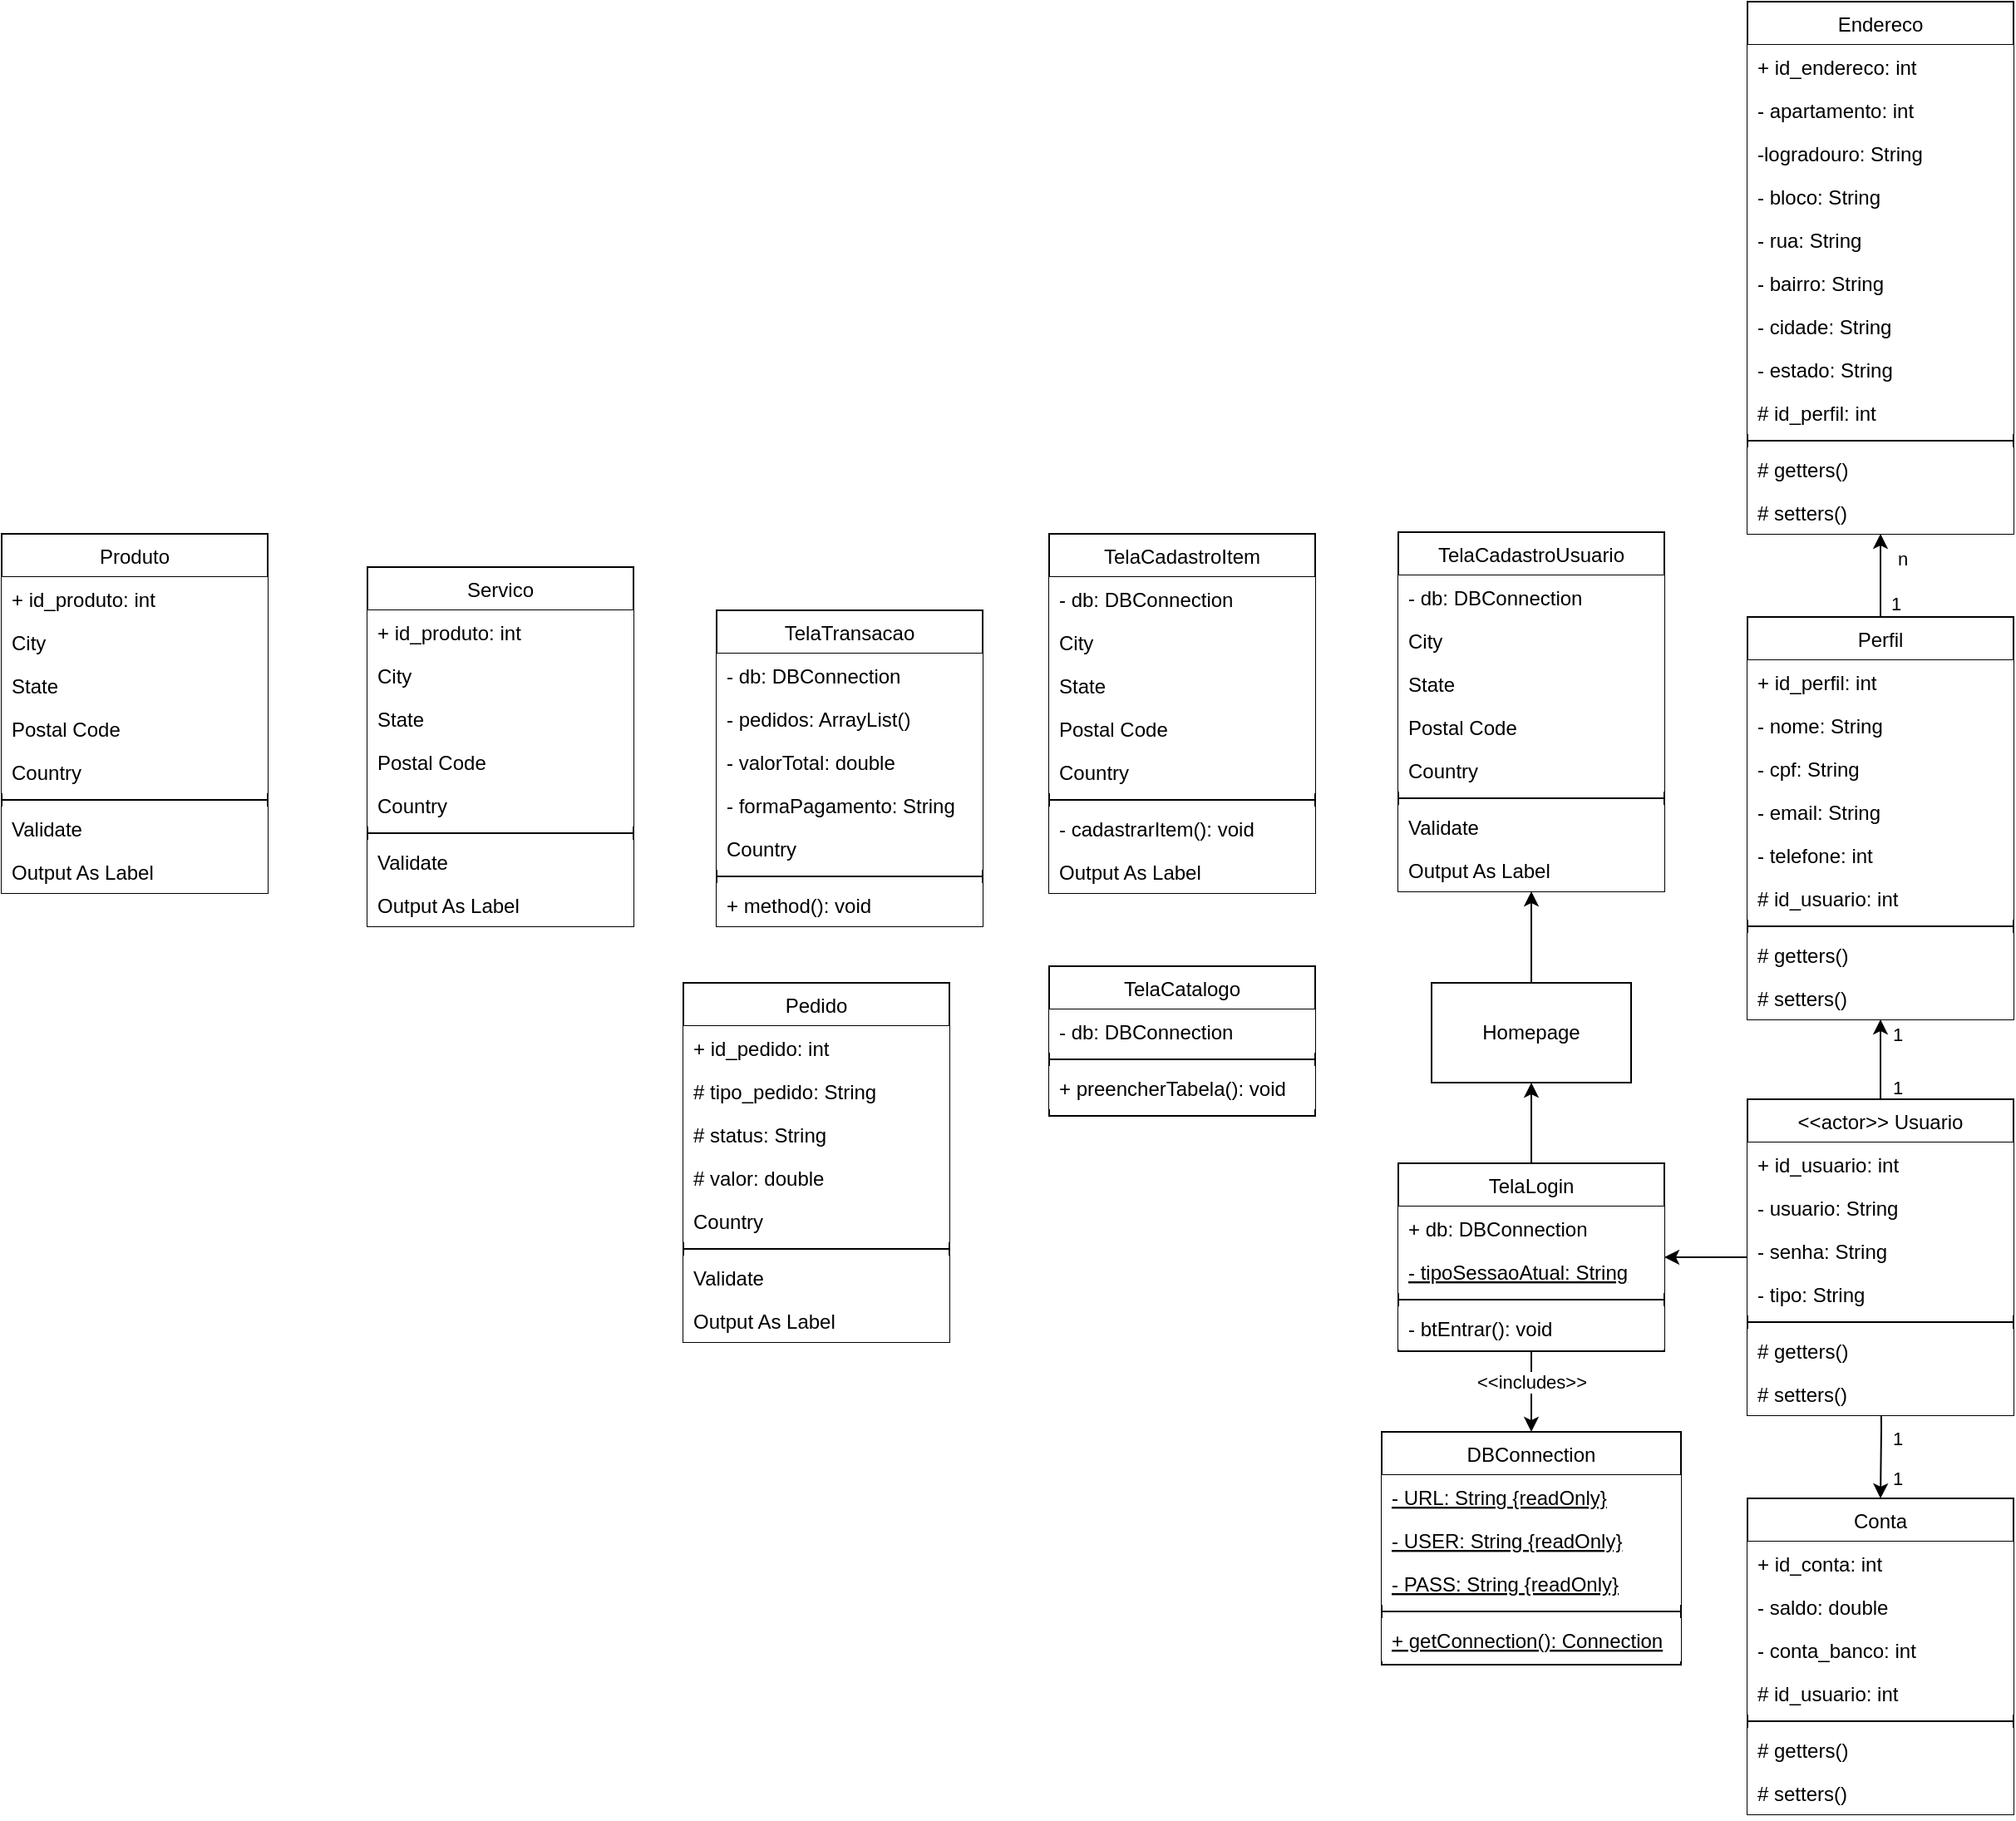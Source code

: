 <mxfile version="23.1.2" type="github">
  <diagram id="C5RBs43oDa-KdzZeNtuy" name="Page-1">
    <mxGraphModel dx="2261" dy="790" grid="1" gridSize="10" guides="1" tooltips="1" connect="1" arrows="1" fold="1" page="1" pageScale="1" pageWidth="827" pageHeight="1169" math="0" shadow="0">
      <root>
        <mxCell id="WIyWlLk6GJQsqaUBKTNV-0" />
        <mxCell id="WIyWlLk6GJQsqaUBKTNV-1" parent="WIyWlLk6GJQsqaUBKTNV-0" />
        <mxCell id="yMXAsZ4megCx-_pCpy9P-123" style="edgeStyle=orthogonalEdgeStyle;rounded=0;orthogonalLoop=1;jettySize=auto;html=1;entryX=0.5;entryY=1;entryDx=0;entryDy=0;" edge="1" parent="WIyWlLk6GJQsqaUBKTNV-1" source="zkfFHV4jXpPFQw0GAbJ--17" target="yMXAsZ4megCx-_pCpy9P-109">
          <mxGeometry relative="1" as="geometry" />
        </mxCell>
        <mxCell id="yMXAsZ4megCx-_pCpy9P-124" style="edgeStyle=orthogonalEdgeStyle;rounded=0;orthogonalLoop=1;jettySize=auto;html=1;" edge="1" parent="WIyWlLk6GJQsqaUBKTNV-1" source="zkfFHV4jXpPFQw0GAbJ--17" target="yMXAsZ4megCx-_pCpy9P-27">
          <mxGeometry relative="1" as="geometry" />
        </mxCell>
        <mxCell id="yMXAsZ4megCx-_pCpy9P-125" value="&amp;lt;&amp;lt;includes&amp;gt;&amp;gt;" style="edgeLabel;html=1;align=center;verticalAlign=middle;resizable=0;points=[];" vertex="1" connectable="0" parent="yMXAsZ4megCx-_pCpy9P-124">
          <mxGeometry x="-0.246" y="-2" relative="1" as="geometry">
            <mxPoint x="2" as="offset" />
          </mxGeometry>
        </mxCell>
        <mxCell id="zkfFHV4jXpPFQw0GAbJ--17" value="TelaLogin" style="swimlane;fontStyle=0;align=center;verticalAlign=top;childLayout=stackLayout;horizontal=1;startSize=26;horizontalStack=0;resizeParent=1;resizeLast=0;collapsible=1;marginBottom=0;rounded=0;shadow=0;strokeWidth=1;fillColor=default;gradientColor=none;" parent="WIyWlLk6GJQsqaUBKTNV-1" vertex="1">
          <mxGeometry x="190" y="748.5" width="160" height="113" as="geometry">
            <mxRectangle x="550" y="140" width="160" height="26" as="alternateBounds" />
          </mxGeometry>
        </mxCell>
        <mxCell id="zkfFHV4jXpPFQw0GAbJ--18" value="+ db: DBConnection" style="text;align=left;verticalAlign=top;spacingLeft=4;spacingRight=4;overflow=hidden;rotatable=0;points=[[0,0.5],[1,0.5]];portConstraint=eastwest;fillColor=default;" parent="zkfFHV4jXpPFQw0GAbJ--17" vertex="1">
          <mxGeometry y="26" width="160" height="26" as="geometry" />
        </mxCell>
        <mxCell id="zkfFHV4jXpPFQw0GAbJ--19" value="- tipoSessaoAtual: String" style="text;align=left;verticalAlign=top;spacingLeft=4;spacingRight=4;overflow=hidden;rotatable=0;points=[[0,0.5],[1,0.5]];portConstraint=eastwest;rounded=0;shadow=0;html=0;fillColor=default;fontStyle=4" parent="zkfFHV4jXpPFQw0GAbJ--17" vertex="1">
          <mxGeometry y="52" width="160" height="26" as="geometry" />
        </mxCell>
        <mxCell id="zkfFHV4jXpPFQw0GAbJ--23" value="" style="line;html=1;strokeWidth=1;align=left;verticalAlign=middle;spacingTop=-1;spacingLeft=3;spacingRight=3;rotatable=0;labelPosition=right;points=[];portConstraint=eastwest;" parent="zkfFHV4jXpPFQw0GAbJ--17" vertex="1">
          <mxGeometry y="78" width="160" height="8" as="geometry" />
        </mxCell>
        <mxCell id="zkfFHV4jXpPFQw0GAbJ--24" value="- btEntrar(): void" style="text;align=left;verticalAlign=top;spacingLeft=4;spacingRight=4;overflow=hidden;rotatable=0;points=[[0,0.5],[1,0.5]];portConstraint=eastwest;fillColor=default;" parent="zkfFHV4jXpPFQw0GAbJ--17" vertex="1">
          <mxGeometry y="86" width="160" height="26" as="geometry" />
        </mxCell>
        <mxCell id="yMXAsZ4megCx-_pCpy9P-65" style="edgeStyle=orthogonalEdgeStyle;rounded=0;orthogonalLoop=1;jettySize=auto;html=1;entryX=0.5;entryY=0;entryDx=0;entryDy=0;" edge="1" parent="WIyWlLk6GJQsqaUBKTNV-1" target="yMXAsZ4megCx-_pCpy9P-57">
          <mxGeometry relative="1" as="geometry">
            <mxPoint x="480" y="863" as="sourcePoint" />
          </mxGeometry>
        </mxCell>
        <mxCell id="yMXAsZ4megCx-_pCpy9P-80" value="1" style="edgeLabel;html=1;align=center;verticalAlign=middle;resizable=0;points=[];" vertex="1" connectable="0" parent="yMXAsZ4megCx-_pCpy9P-65">
          <mxGeometry x="-0.71" relative="1" as="geometry">
            <mxPoint x="10" as="offset" />
          </mxGeometry>
        </mxCell>
        <mxCell id="yMXAsZ4megCx-_pCpy9P-81" value="1" style="edgeLabel;html=1;align=center;verticalAlign=middle;resizable=0;points=[];" vertex="1" connectable="0" parent="yMXAsZ4megCx-_pCpy9P-65">
          <mxGeometry x="0.412" y="-1" relative="1" as="geometry">
            <mxPoint x="11" y="-11" as="offset" />
          </mxGeometry>
        </mxCell>
        <mxCell id="yMXAsZ4megCx-_pCpy9P-106" value="1" style="edgeLabel;html=1;align=center;verticalAlign=middle;resizable=0;points=[];" vertex="1" connectable="0" parent="yMXAsZ4megCx-_pCpy9P-65">
          <mxGeometry x="0.72" y="1" relative="1" as="geometry">
            <mxPoint x="9" as="offset" />
          </mxGeometry>
        </mxCell>
        <mxCell id="yMXAsZ4megCx-_pCpy9P-74" style="edgeStyle=orthogonalEdgeStyle;rounded=0;orthogonalLoop=1;jettySize=auto;html=1;entryX=0.5;entryY=1;entryDx=0;entryDy=0;" edge="1" parent="WIyWlLk6GJQsqaUBKTNV-1" source="yMXAsZ4megCx-_pCpy9P-18" target="yMXAsZ4megCx-_pCpy9P-66">
          <mxGeometry relative="1" as="geometry" />
        </mxCell>
        <mxCell id="yMXAsZ4megCx-_pCpy9P-82" value="1" style="edgeLabel;html=1;align=center;verticalAlign=middle;resizable=0;points=[];" vertex="1" connectable="0" parent="yMXAsZ4megCx-_pCpy9P-74">
          <mxGeometry x="0.477" y="1" relative="1" as="geometry">
            <mxPoint x="11" y="-4" as="offset" />
          </mxGeometry>
        </mxCell>
        <mxCell id="yMXAsZ4megCx-_pCpy9P-83" value="1" style="edgeLabel;html=1;align=center;verticalAlign=middle;resizable=0;points=[];" vertex="1" connectable="0" parent="yMXAsZ4megCx-_pCpy9P-74">
          <mxGeometry x="-0.453" y="-1" relative="1" as="geometry">
            <mxPoint x="9" y="6" as="offset" />
          </mxGeometry>
        </mxCell>
        <mxCell id="yMXAsZ4megCx-_pCpy9P-108" style="edgeStyle=orthogonalEdgeStyle;rounded=0;orthogonalLoop=1;jettySize=auto;html=1;entryX=1;entryY=0.5;entryDx=0;entryDy=0;" edge="1" parent="WIyWlLk6GJQsqaUBKTNV-1" source="yMXAsZ4megCx-_pCpy9P-18" target="zkfFHV4jXpPFQw0GAbJ--17">
          <mxGeometry relative="1" as="geometry" />
        </mxCell>
        <mxCell id="yMXAsZ4megCx-_pCpy9P-18" value="&lt;&lt;actor&gt;&gt; Usuario" style="swimlane;fontStyle=0;align=center;verticalAlign=top;childLayout=stackLayout;horizontal=1;startSize=26;horizontalStack=0;resizeParent=1;resizeLast=0;collapsible=1;marginBottom=0;rounded=0;shadow=0;strokeWidth=1;fillColor=default;gradientColor=none;" vertex="1" parent="WIyWlLk6GJQsqaUBKTNV-1">
          <mxGeometry x="400" y="710" width="160" height="190" as="geometry">
            <mxRectangle x="550" y="140" width="160" height="26" as="alternateBounds" />
          </mxGeometry>
        </mxCell>
        <mxCell id="yMXAsZ4megCx-_pCpy9P-19" value="+ id_usuario: int" style="text;align=left;verticalAlign=top;spacingLeft=4;spacingRight=4;overflow=hidden;rotatable=0;points=[[0,0.5],[1,0.5]];portConstraint=eastwest;fillColor=default;" vertex="1" parent="yMXAsZ4megCx-_pCpy9P-18">
          <mxGeometry y="26" width="160" height="26" as="geometry" />
        </mxCell>
        <mxCell id="yMXAsZ4megCx-_pCpy9P-20" value="- usuario: String" style="text;align=left;verticalAlign=top;spacingLeft=4;spacingRight=4;overflow=hidden;rotatable=0;points=[[0,0.5],[1,0.5]];portConstraint=eastwest;rounded=0;shadow=0;html=0;fillColor=default;" vertex="1" parent="yMXAsZ4megCx-_pCpy9P-18">
          <mxGeometry y="52" width="160" height="26" as="geometry" />
        </mxCell>
        <mxCell id="yMXAsZ4megCx-_pCpy9P-21" value="- senha: String" style="text;align=left;verticalAlign=top;spacingLeft=4;spacingRight=4;overflow=hidden;rotatable=0;points=[[0,0.5],[1,0.5]];portConstraint=eastwest;rounded=0;shadow=0;html=0;fillColor=default;" vertex="1" parent="yMXAsZ4megCx-_pCpy9P-18">
          <mxGeometry y="78" width="160" height="26" as="geometry" />
        </mxCell>
        <mxCell id="yMXAsZ4megCx-_pCpy9P-22" value="- tipo: String" style="text;align=left;verticalAlign=top;spacingLeft=4;spacingRight=4;overflow=hidden;rotatable=0;points=[[0,0.5],[1,0.5]];portConstraint=eastwest;rounded=0;shadow=0;html=0;fillColor=default;" vertex="1" parent="yMXAsZ4megCx-_pCpy9P-18">
          <mxGeometry y="104" width="160" height="26" as="geometry" />
        </mxCell>
        <mxCell id="yMXAsZ4megCx-_pCpy9P-24" value="" style="line;html=1;strokeWidth=1;align=left;verticalAlign=middle;spacingTop=-1;spacingLeft=3;spacingRight=3;rotatable=0;labelPosition=right;points=[];portConstraint=eastwest;" vertex="1" parent="yMXAsZ4megCx-_pCpy9P-18">
          <mxGeometry y="130" width="160" height="8" as="geometry" />
        </mxCell>
        <mxCell id="yMXAsZ4megCx-_pCpy9P-25" value="# getters()" style="text;align=left;verticalAlign=top;spacingLeft=4;spacingRight=4;overflow=hidden;rotatable=0;points=[[0,0.5],[1,0.5]];portConstraint=eastwest;fillColor=default;" vertex="1" parent="yMXAsZ4megCx-_pCpy9P-18">
          <mxGeometry y="138" width="160" height="26" as="geometry" />
        </mxCell>
        <mxCell id="yMXAsZ4megCx-_pCpy9P-26" value="# setters()" style="text;align=left;verticalAlign=top;spacingLeft=4;spacingRight=4;overflow=hidden;rotatable=0;points=[[0,0.5],[1,0.5]];portConstraint=eastwest;fillColor=default;" vertex="1" parent="yMXAsZ4megCx-_pCpy9P-18">
          <mxGeometry y="164" width="160" height="26" as="geometry" />
        </mxCell>
        <mxCell id="yMXAsZ4megCx-_pCpy9P-27" value="DBConnection" style="swimlane;fontStyle=0;align=center;verticalAlign=top;childLayout=stackLayout;horizontal=1;startSize=26;horizontalStack=0;resizeParent=1;resizeLast=0;collapsible=1;marginBottom=0;rounded=0;shadow=0;strokeWidth=1;fillColor=default;gradientColor=none;" vertex="1" parent="WIyWlLk6GJQsqaUBKTNV-1">
          <mxGeometry x="180" y="910" width="180" height="140" as="geometry">
            <mxRectangle x="550" y="140" width="160" height="26" as="alternateBounds" />
          </mxGeometry>
        </mxCell>
        <mxCell id="yMXAsZ4megCx-_pCpy9P-28" value="- URL: String {readOnly}&#xa;" style="text;align=left;verticalAlign=top;spacingLeft=4;spacingRight=4;overflow=hidden;rotatable=0;points=[[0,0.5],[1,0.5]];portConstraint=eastwest;fillColor=default;fontStyle=4" vertex="1" parent="yMXAsZ4megCx-_pCpy9P-27">
          <mxGeometry y="26" width="180" height="26" as="geometry" />
        </mxCell>
        <mxCell id="yMXAsZ4megCx-_pCpy9P-29" value="- USER: String {readOnly}" style="text;align=left;verticalAlign=top;spacingLeft=4;spacingRight=4;overflow=hidden;rotatable=0;points=[[0,0.5],[1,0.5]];portConstraint=eastwest;rounded=0;shadow=0;html=0;fillColor=default;fontStyle=4" vertex="1" parent="yMXAsZ4megCx-_pCpy9P-27">
          <mxGeometry y="52" width="180" height="26" as="geometry" />
        </mxCell>
        <mxCell id="yMXAsZ4megCx-_pCpy9P-30" value="- PASS: String {readOnly}" style="text;align=left;verticalAlign=top;spacingLeft=4;spacingRight=4;overflow=hidden;rotatable=0;points=[[0,0.5],[1,0.5]];portConstraint=eastwest;rounded=0;shadow=0;html=0;fillColor=default;fontStyle=4" vertex="1" parent="yMXAsZ4megCx-_pCpy9P-27">
          <mxGeometry y="78" width="180" height="26" as="geometry" />
        </mxCell>
        <mxCell id="yMXAsZ4megCx-_pCpy9P-33" value="" style="line;html=1;strokeWidth=1;align=left;verticalAlign=middle;spacingTop=-1;spacingLeft=3;spacingRight=3;rotatable=0;labelPosition=right;points=[];portConstraint=eastwest;" vertex="1" parent="yMXAsZ4megCx-_pCpy9P-27">
          <mxGeometry y="104" width="180" height="8" as="geometry" />
        </mxCell>
        <mxCell id="yMXAsZ4megCx-_pCpy9P-34" value="+ getConnection(): Connection" style="text;align=left;verticalAlign=top;spacingLeft=4;spacingRight=4;overflow=hidden;rotatable=0;points=[[0,0.5],[1,0.5]];portConstraint=eastwest;fillColor=default;fontStyle=4" vertex="1" parent="yMXAsZ4megCx-_pCpy9P-27">
          <mxGeometry y="112" width="180" height="26" as="geometry" />
        </mxCell>
        <mxCell id="yMXAsZ4megCx-_pCpy9P-36" value="Produto" style="swimlane;fontStyle=0;align=center;verticalAlign=top;childLayout=stackLayout;horizontal=1;startSize=26;horizontalStack=0;resizeParent=1;resizeLast=0;collapsible=1;marginBottom=0;rounded=0;shadow=0;strokeWidth=1;fillColor=default;gradientColor=none;" vertex="1" parent="WIyWlLk6GJQsqaUBKTNV-1">
          <mxGeometry x="-650" y="370" width="160" height="216" as="geometry">
            <mxRectangle x="550" y="140" width="160" height="26" as="alternateBounds" />
          </mxGeometry>
        </mxCell>
        <mxCell id="yMXAsZ4megCx-_pCpy9P-37" value="+ id_produto: int" style="text;align=left;verticalAlign=top;spacingLeft=4;spacingRight=4;overflow=hidden;rotatable=0;points=[[0,0.5],[1,0.5]];portConstraint=eastwest;fillColor=default;" vertex="1" parent="yMXAsZ4megCx-_pCpy9P-36">
          <mxGeometry y="26" width="160" height="26" as="geometry" />
        </mxCell>
        <mxCell id="yMXAsZ4megCx-_pCpy9P-38" value="City" style="text;align=left;verticalAlign=top;spacingLeft=4;spacingRight=4;overflow=hidden;rotatable=0;points=[[0,0.5],[1,0.5]];portConstraint=eastwest;rounded=0;shadow=0;html=0;fillColor=default;" vertex="1" parent="yMXAsZ4megCx-_pCpy9P-36">
          <mxGeometry y="52" width="160" height="26" as="geometry" />
        </mxCell>
        <mxCell id="yMXAsZ4megCx-_pCpy9P-39" value="State" style="text;align=left;verticalAlign=top;spacingLeft=4;spacingRight=4;overflow=hidden;rotatable=0;points=[[0,0.5],[1,0.5]];portConstraint=eastwest;rounded=0;shadow=0;html=0;fillColor=default;" vertex="1" parent="yMXAsZ4megCx-_pCpy9P-36">
          <mxGeometry y="78" width="160" height="26" as="geometry" />
        </mxCell>
        <mxCell id="yMXAsZ4megCx-_pCpy9P-40" value="Postal Code" style="text;align=left;verticalAlign=top;spacingLeft=4;spacingRight=4;overflow=hidden;rotatable=0;points=[[0,0.5],[1,0.5]];portConstraint=eastwest;rounded=0;shadow=0;html=0;fillColor=default;" vertex="1" parent="yMXAsZ4megCx-_pCpy9P-36">
          <mxGeometry y="104" width="160" height="26" as="geometry" />
        </mxCell>
        <mxCell id="yMXAsZ4megCx-_pCpy9P-41" value="Country" style="text;align=left;verticalAlign=top;spacingLeft=4;spacingRight=4;overflow=hidden;rotatable=0;points=[[0,0.5],[1,0.5]];portConstraint=eastwest;rounded=0;shadow=0;html=0;fillColor=default;" vertex="1" parent="yMXAsZ4megCx-_pCpy9P-36">
          <mxGeometry y="130" width="160" height="26" as="geometry" />
        </mxCell>
        <mxCell id="yMXAsZ4megCx-_pCpy9P-42" value="" style="line;html=1;strokeWidth=1;align=left;verticalAlign=middle;spacingTop=-1;spacingLeft=3;spacingRight=3;rotatable=0;labelPosition=right;points=[];portConstraint=eastwest;" vertex="1" parent="yMXAsZ4megCx-_pCpy9P-36">
          <mxGeometry y="156" width="160" height="8" as="geometry" />
        </mxCell>
        <mxCell id="yMXAsZ4megCx-_pCpy9P-43" value="Validate" style="text;align=left;verticalAlign=top;spacingLeft=4;spacingRight=4;overflow=hidden;rotatable=0;points=[[0,0.5],[1,0.5]];portConstraint=eastwest;fillColor=default;" vertex="1" parent="yMXAsZ4megCx-_pCpy9P-36">
          <mxGeometry y="164" width="160" height="26" as="geometry" />
        </mxCell>
        <mxCell id="yMXAsZ4megCx-_pCpy9P-44" value="Output As Label" style="text;align=left;verticalAlign=top;spacingLeft=4;spacingRight=4;overflow=hidden;rotatable=0;points=[[0,0.5],[1,0.5]];portConstraint=eastwest;fillColor=default;" vertex="1" parent="yMXAsZ4megCx-_pCpy9P-36">
          <mxGeometry y="190" width="160" height="26" as="geometry" />
        </mxCell>
        <mxCell id="yMXAsZ4megCx-_pCpy9P-45" value="Servico" style="swimlane;fontStyle=0;align=center;verticalAlign=top;childLayout=stackLayout;horizontal=1;startSize=26;horizontalStack=0;resizeParent=1;resizeLast=0;collapsible=1;marginBottom=0;rounded=0;shadow=0;strokeWidth=1;fillColor=default;gradientColor=none;" vertex="1" parent="WIyWlLk6GJQsqaUBKTNV-1">
          <mxGeometry x="-430" y="390" width="160" height="216" as="geometry">
            <mxRectangle x="550" y="140" width="160" height="26" as="alternateBounds" />
          </mxGeometry>
        </mxCell>
        <mxCell id="yMXAsZ4megCx-_pCpy9P-46" value="+ id_produto: int" style="text;align=left;verticalAlign=top;spacingLeft=4;spacingRight=4;overflow=hidden;rotatable=0;points=[[0,0.5],[1,0.5]];portConstraint=eastwest;fillColor=default;" vertex="1" parent="yMXAsZ4megCx-_pCpy9P-45">
          <mxGeometry y="26" width="160" height="26" as="geometry" />
        </mxCell>
        <mxCell id="yMXAsZ4megCx-_pCpy9P-47" value="City" style="text;align=left;verticalAlign=top;spacingLeft=4;spacingRight=4;overflow=hidden;rotatable=0;points=[[0,0.5],[1,0.5]];portConstraint=eastwest;rounded=0;shadow=0;html=0;fillColor=default;" vertex="1" parent="yMXAsZ4megCx-_pCpy9P-45">
          <mxGeometry y="52" width="160" height="26" as="geometry" />
        </mxCell>
        <mxCell id="yMXAsZ4megCx-_pCpy9P-48" value="State" style="text;align=left;verticalAlign=top;spacingLeft=4;spacingRight=4;overflow=hidden;rotatable=0;points=[[0,0.5],[1,0.5]];portConstraint=eastwest;rounded=0;shadow=0;html=0;fillColor=default;" vertex="1" parent="yMXAsZ4megCx-_pCpy9P-45">
          <mxGeometry y="78" width="160" height="26" as="geometry" />
        </mxCell>
        <mxCell id="yMXAsZ4megCx-_pCpy9P-49" value="Postal Code" style="text;align=left;verticalAlign=top;spacingLeft=4;spacingRight=4;overflow=hidden;rotatable=0;points=[[0,0.5],[1,0.5]];portConstraint=eastwest;rounded=0;shadow=0;html=0;fillColor=default;" vertex="1" parent="yMXAsZ4megCx-_pCpy9P-45">
          <mxGeometry y="104" width="160" height="26" as="geometry" />
        </mxCell>
        <mxCell id="yMXAsZ4megCx-_pCpy9P-50" value="Country" style="text;align=left;verticalAlign=top;spacingLeft=4;spacingRight=4;overflow=hidden;rotatable=0;points=[[0,0.5],[1,0.5]];portConstraint=eastwest;rounded=0;shadow=0;html=0;fillColor=default;" vertex="1" parent="yMXAsZ4megCx-_pCpy9P-45">
          <mxGeometry y="130" width="160" height="26" as="geometry" />
        </mxCell>
        <mxCell id="yMXAsZ4megCx-_pCpy9P-51" value="" style="line;html=1;strokeWidth=1;align=left;verticalAlign=middle;spacingTop=-1;spacingLeft=3;spacingRight=3;rotatable=0;labelPosition=right;points=[];portConstraint=eastwest;" vertex="1" parent="yMXAsZ4megCx-_pCpy9P-45">
          <mxGeometry y="156" width="160" height="8" as="geometry" />
        </mxCell>
        <mxCell id="yMXAsZ4megCx-_pCpy9P-52" value="Validate" style="text;align=left;verticalAlign=top;spacingLeft=4;spacingRight=4;overflow=hidden;rotatable=0;points=[[0,0.5],[1,0.5]];portConstraint=eastwest;fillColor=default;" vertex="1" parent="yMXAsZ4megCx-_pCpy9P-45">
          <mxGeometry y="164" width="160" height="26" as="geometry" />
        </mxCell>
        <mxCell id="yMXAsZ4megCx-_pCpy9P-53" value="Output As Label" style="text;align=left;verticalAlign=top;spacingLeft=4;spacingRight=4;overflow=hidden;rotatable=0;points=[[0,0.5],[1,0.5]];portConstraint=eastwest;fillColor=default;" vertex="1" parent="yMXAsZ4megCx-_pCpy9P-45">
          <mxGeometry y="190" width="160" height="26" as="geometry" />
        </mxCell>
        <mxCell id="yMXAsZ4megCx-_pCpy9P-57" value="Conta" style="swimlane;fontStyle=0;align=center;verticalAlign=top;childLayout=stackLayout;horizontal=1;startSize=26;horizontalStack=0;resizeParent=1;resizeLast=0;collapsible=1;marginBottom=0;rounded=0;shadow=0;strokeWidth=1;fillColor=default;gradientColor=none;" vertex="1" parent="WIyWlLk6GJQsqaUBKTNV-1">
          <mxGeometry x="400" y="950" width="160" height="190" as="geometry">
            <mxRectangle x="550" y="140" width="160" height="26" as="alternateBounds" />
          </mxGeometry>
        </mxCell>
        <mxCell id="yMXAsZ4megCx-_pCpy9P-58" value="+ id_conta: int" style="text;align=left;verticalAlign=top;spacingLeft=4;spacingRight=4;overflow=hidden;rotatable=0;points=[[0,0.5],[1,0.5]];portConstraint=eastwest;fillColor=default;" vertex="1" parent="yMXAsZ4megCx-_pCpy9P-57">
          <mxGeometry y="26" width="160" height="26" as="geometry" />
        </mxCell>
        <mxCell id="yMXAsZ4megCx-_pCpy9P-59" value="- saldo: double" style="text;align=left;verticalAlign=top;spacingLeft=4;spacingRight=4;overflow=hidden;rotatable=0;points=[[0,0.5],[1,0.5]];portConstraint=eastwest;rounded=0;shadow=0;html=0;fillColor=default;" vertex="1" parent="yMXAsZ4megCx-_pCpy9P-57">
          <mxGeometry y="52" width="160" height="26" as="geometry" />
        </mxCell>
        <mxCell id="yMXAsZ4megCx-_pCpy9P-60" value="- conta_banco: int" style="text;align=left;verticalAlign=top;spacingLeft=4;spacingRight=4;overflow=hidden;rotatable=0;points=[[0,0.5],[1,0.5]];portConstraint=eastwest;rounded=0;shadow=0;html=0;fillColor=default;" vertex="1" parent="yMXAsZ4megCx-_pCpy9P-57">
          <mxGeometry y="78" width="160" height="26" as="geometry" />
        </mxCell>
        <mxCell id="yMXAsZ4megCx-_pCpy9P-61" value="# id_usuario: int" style="text;align=left;verticalAlign=top;spacingLeft=4;spacingRight=4;overflow=hidden;rotatable=0;points=[[0,0.5],[1,0.5]];portConstraint=eastwest;rounded=0;shadow=0;html=0;fillColor=default;" vertex="1" parent="yMXAsZ4megCx-_pCpy9P-57">
          <mxGeometry y="104" width="160" height="26" as="geometry" />
        </mxCell>
        <mxCell id="yMXAsZ4megCx-_pCpy9P-62" value="" style="line;html=1;strokeWidth=1;align=left;verticalAlign=middle;spacingTop=-1;spacingLeft=3;spacingRight=3;rotatable=0;labelPosition=right;points=[];portConstraint=eastwest;" vertex="1" parent="yMXAsZ4megCx-_pCpy9P-57">
          <mxGeometry y="130" width="160" height="8" as="geometry" />
        </mxCell>
        <mxCell id="yMXAsZ4megCx-_pCpy9P-63" value="# getters()" style="text;align=left;verticalAlign=top;spacingLeft=4;spacingRight=4;overflow=hidden;rotatable=0;points=[[0,0.5],[1,0.5]];portConstraint=eastwest;fillColor=default;" vertex="1" parent="yMXAsZ4megCx-_pCpy9P-57">
          <mxGeometry y="138" width="160" height="26" as="geometry" />
        </mxCell>
        <mxCell id="yMXAsZ4megCx-_pCpy9P-64" value="# setters()" style="text;align=left;verticalAlign=top;spacingLeft=4;spacingRight=4;overflow=hidden;rotatable=0;points=[[0,0.5],[1,0.5]];portConstraint=eastwest;fillColor=default;" vertex="1" parent="yMXAsZ4megCx-_pCpy9P-57">
          <mxGeometry y="164" width="160" height="26" as="geometry" />
        </mxCell>
        <mxCell id="yMXAsZ4megCx-_pCpy9P-92" style="edgeStyle=orthogonalEdgeStyle;rounded=0;orthogonalLoop=1;jettySize=auto;html=1;entryX=0.5;entryY=1;entryDx=0;entryDy=0;" edge="1" parent="WIyWlLk6GJQsqaUBKTNV-1" source="yMXAsZ4megCx-_pCpy9P-66" target="yMXAsZ4megCx-_pCpy9P-84">
          <mxGeometry relative="1" as="geometry" />
        </mxCell>
        <mxCell id="yMXAsZ4megCx-_pCpy9P-101" value="n" style="edgeLabel;html=1;align=center;verticalAlign=middle;resizable=0;points=[];" vertex="1" connectable="0" parent="yMXAsZ4megCx-_pCpy9P-92">
          <mxGeometry x="0.407" y="2" relative="1" as="geometry">
            <mxPoint x="15" as="offset" />
          </mxGeometry>
        </mxCell>
        <mxCell id="yMXAsZ4megCx-_pCpy9P-102" value="1" style="edgeLabel;html=1;align=center;verticalAlign=middle;resizable=0;points=[];" vertex="1" connectable="0" parent="yMXAsZ4megCx-_pCpy9P-92">
          <mxGeometry x="-0.541" relative="1" as="geometry">
            <mxPoint x="9" y="3" as="offset" />
          </mxGeometry>
        </mxCell>
        <mxCell id="yMXAsZ4megCx-_pCpy9P-66" value="Perfil" style="swimlane;fontStyle=0;align=center;verticalAlign=top;childLayout=stackLayout;horizontal=1;startSize=26;horizontalStack=0;resizeParent=1;resizeLast=0;collapsible=1;marginBottom=0;rounded=0;shadow=0;strokeWidth=1;fillColor=default;gradientColor=none;" vertex="1" parent="WIyWlLk6GJQsqaUBKTNV-1">
          <mxGeometry x="400" y="420" width="160" height="242" as="geometry">
            <mxRectangle x="550" y="140" width="160" height="26" as="alternateBounds" />
          </mxGeometry>
        </mxCell>
        <mxCell id="yMXAsZ4megCx-_pCpy9P-67" value="+ id_perfil: int" style="text;align=left;verticalAlign=top;spacingLeft=4;spacingRight=4;overflow=hidden;rotatable=0;points=[[0,0.5],[1,0.5]];portConstraint=eastwest;fillColor=default;" vertex="1" parent="yMXAsZ4megCx-_pCpy9P-66">
          <mxGeometry y="26" width="160" height="26" as="geometry" />
        </mxCell>
        <mxCell id="yMXAsZ4megCx-_pCpy9P-68" value="- nome: String" style="text;align=left;verticalAlign=top;spacingLeft=4;spacingRight=4;overflow=hidden;rotatable=0;points=[[0,0.5],[1,0.5]];portConstraint=eastwest;rounded=0;shadow=0;html=0;fillColor=default;" vertex="1" parent="yMXAsZ4megCx-_pCpy9P-66">
          <mxGeometry y="52" width="160" height="26" as="geometry" />
        </mxCell>
        <mxCell id="yMXAsZ4megCx-_pCpy9P-69" value="- cpf: String" style="text;align=left;verticalAlign=top;spacingLeft=4;spacingRight=4;overflow=hidden;rotatable=0;points=[[0,0.5],[1,0.5]];portConstraint=eastwest;rounded=0;shadow=0;html=0;fillColor=default;" vertex="1" parent="yMXAsZ4megCx-_pCpy9P-66">
          <mxGeometry y="78" width="160" height="26" as="geometry" />
        </mxCell>
        <mxCell id="yMXAsZ4megCx-_pCpy9P-70" value="- email: String" style="text;align=left;verticalAlign=top;spacingLeft=4;spacingRight=4;overflow=hidden;rotatable=0;points=[[0,0.5],[1,0.5]];portConstraint=eastwest;rounded=0;shadow=0;html=0;fillColor=default;" vertex="1" parent="yMXAsZ4megCx-_pCpy9P-66">
          <mxGeometry y="104" width="160" height="26" as="geometry" />
        </mxCell>
        <mxCell id="yMXAsZ4megCx-_pCpy9P-104" value="- telefone: int" style="text;align=left;verticalAlign=top;spacingLeft=4;spacingRight=4;overflow=hidden;rotatable=0;points=[[0,0.5],[1,0.5]];portConstraint=eastwest;rounded=0;shadow=0;html=0;fillColor=default;" vertex="1" parent="yMXAsZ4megCx-_pCpy9P-66">
          <mxGeometry y="130" width="160" height="26" as="geometry" />
        </mxCell>
        <mxCell id="yMXAsZ4megCx-_pCpy9P-105" value="# id_usuario: int" style="text;align=left;verticalAlign=top;spacingLeft=4;spacingRight=4;overflow=hidden;rotatable=0;points=[[0,0.5],[1,0.5]];portConstraint=eastwest;rounded=0;shadow=0;html=0;fillColor=default;" vertex="1" parent="yMXAsZ4megCx-_pCpy9P-66">
          <mxGeometry y="156" width="160" height="26" as="geometry" />
        </mxCell>
        <mxCell id="yMXAsZ4megCx-_pCpy9P-71" value="" style="line;html=1;strokeWidth=1;align=left;verticalAlign=middle;spacingTop=-1;spacingLeft=3;spacingRight=3;rotatable=0;labelPosition=right;points=[];portConstraint=eastwest;" vertex="1" parent="yMXAsZ4megCx-_pCpy9P-66">
          <mxGeometry y="182" width="160" height="8" as="geometry" />
        </mxCell>
        <mxCell id="yMXAsZ4megCx-_pCpy9P-72" value="# getters()" style="text;align=left;verticalAlign=top;spacingLeft=4;spacingRight=4;overflow=hidden;rotatable=0;points=[[0,0.5],[1,0.5]];portConstraint=eastwest;fillColor=default;" vertex="1" parent="yMXAsZ4megCx-_pCpy9P-66">
          <mxGeometry y="190" width="160" height="26" as="geometry" />
        </mxCell>
        <mxCell id="yMXAsZ4megCx-_pCpy9P-73" value="# setters()" style="text;align=left;verticalAlign=top;spacingLeft=4;spacingRight=4;overflow=hidden;rotatable=0;points=[[0,0.5],[1,0.5]];portConstraint=eastwest;fillColor=default;" vertex="1" parent="yMXAsZ4megCx-_pCpy9P-66">
          <mxGeometry y="216" width="160" height="26" as="geometry" />
        </mxCell>
        <mxCell id="yMXAsZ4megCx-_pCpy9P-84" value="Endereco" style="swimlane;fontStyle=0;align=center;verticalAlign=top;childLayout=stackLayout;horizontal=1;startSize=26;horizontalStack=0;resizeParent=1;resizeLast=0;collapsible=1;marginBottom=0;rounded=0;shadow=0;strokeWidth=1;fillColor=default;gradientColor=none;" vertex="1" parent="WIyWlLk6GJQsqaUBKTNV-1">
          <mxGeometry x="400" y="50" width="160" height="320" as="geometry">
            <mxRectangle x="550" y="140" width="160" height="26" as="alternateBounds" />
          </mxGeometry>
        </mxCell>
        <mxCell id="yMXAsZ4megCx-_pCpy9P-85" value="+ id_endereco: int" style="text;align=left;verticalAlign=top;spacingLeft=4;spacingRight=4;overflow=hidden;rotatable=0;points=[[0,0.5],[1,0.5]];portConstraint=eastwest;fillColor=default;" vertex="1" parent="yMXAsZ4megCx-_pCpy9P-84">
          <mxGeometry y="26" width="160" height="26" as="geometry" />
        </mxCell>
        <mxCell id="yMXAsZ4megCx-_pCpy9P-86" value="- apartamento: int" style="text;align=left;verticalAlign=top;spacingLeft=4;spacingRight=4;overflow=hidden;rotatable=0;points=[[0,0.5],[1,0.5]];portConstraint=eastwest;rounded=0;shadow=0;html=0;fillColor=default;" vertex="1" parent="yMXAsZ4megCx-_pCpy9P-84">
          <mxGeometry y="52" width="160" height="26" as="geometry" />
        </mxCell>
        <mxCell id="yMXAsZ4megCx-_pCpy9P-103" value="-logradouro: String" style="text;align=left;verticalAlign=top;spacingLeft=4;spacingRight=4;overflow=hidden;rotatable=0;points=[[0,0.5],[1,0.5]];portConstraint=eastwest;rounded=0;shadow=0;html=0;fillColor=default;" vertex="1" parent="yMXAsZ4megCx-_pCpy9P-84">
          <mxGeometry y="78" width="160" height="26" as="geometry" />
        </mxCell>
        <mxCell id="yMXAsZ4megCx-_pCpy9P-88" value="- bloco: String&#xa;" style="text;align=left;verticalAlign=top;spacingLeft=4;spacingRight=4;overflow=hidden;rotatable=0;points=[[0,0.5],[1,0.5]];portConstraint=eastwest;rounded=0;shadow=0;html=0;fillColor=default;" vertex="1" parent="yMXAsZ4megCx-_pCpy9P-84">
          <mxGeometry y="104" width="160" height="26" as="geometry" />
        </mxCell>
        <mxCell id="yMXAsZ4megCx-_pCpy9P-95" value="- rua: String" style="text;align=left;verticalAlign=top;spacingLeft=4;spacingRight=4;overflow=hidden;rotatable=0;points=[[0,0.5],[1,0.5]];portConstraint=eastwest;rounded=0;shadow=0;html=0;fillColor=default;" vertex="1" parent="yMXAsZ4megCx-_pCpy9P-84">
          <mxGeometry y="130" width="160" height="26" as="geometry" />
        </mxCell>
        <mxCell id="yMXAsZ4megCx-_pCpy9P-96" value="- bairro: String" style="text;align=left;verticalAlign=top;spacingLeft=4;spacingRight=4;overflow=hidden;rotatable=0;points=[[0,0.5],[1,0.5]];portConstraint=eastwest;rounded=0;shadow=0;html=0;fillColor=default;" vertex="1" parent="yMXAsZ4megCx-_pCpy9P-84">
          <mxGeometry y="156" width="160" height="26" as="geometry" />
        </mxCell>
        <mxCell id="yMXAsZ4megCx-_pCpy9P-97" value="- cidade: String" style="text;align=left;verticalAlign=top;spacingLeft=4;spacingRight=4;overflow=hidden;rotatable=0;points=[[0,0.5],[1,0.5]];portConstraint=eastwest;rounded=0;shadow=0;html=0;fillColor=default;" vertex="1" parent="yMXAsZ4megCx-_pCpy9P-84">
          <mxGeometry y="182" width="160" height="26" as="geometry" />
        </mxCell>
        <mxCell id="yMXAsZ4megCx-_pCpy9P-98" value="- estado: String" style="text;align=left;verticalAlign=top;spacingLeft=4;spacingRight=4;overflow=hidden;rotatable=0;points=[[0,0.5],[1,0.5]];portConstraint=eastwest;rounded=0;shadow=0;html=0;fillColor=default;" vertex="1" parent="yMXAsZ4megCx-_pCpy9P-84">
          <mxGeometry y="208" width="160" height="26" as="geometry" />
        </mxCell>
        <mxCell id="yMXAsZ4megCx-_pCpy9P-87" value="# id_perfil: int" style="text;align=left;verticalAlign=top;spacingLeft=4;spacingRight=4;overflow=hidden;rotatable=0;points=[[0,0.5],[1,0.5]];portConstraint=eastwest;rounded=0;shadow=0;html=0;fillColor=default;" vertex="1" parent="yMXAsZ4megCx-_pCpy9P-84">
          <mxGeometry y="234" width="160" height="26" as="geometry" />
        </mxCell>
        <mxCell id="yMXAsZ4megCx-_pCpy9P-100" value="" style="line;html=1;strokeWidth=1;align=left;verticalAlign=middle;spacingTop=-1;spacingLeft=3;spacingRight=3;rotatable=0;labelPosition=right;points=[];portConstraint=eastwest;" vertex="1" parent="yMXAsZ4megCx-_pCpy9P-84">
          <mxGeometry y="260" width="160" height="8" as="geometry" />
        </mxCell>
        <mxCell id="yMXAsZ4megCx-_pCpy9P-90" value="# getters()" style="text;align=left;verticalAlign=top;spacingLeft=4;spacingRight=4;overflow=hidden;rotatable=0;points=[[0,0.5],[1,0.5]];portConstraint=eastwest;fillColor=default;" vertex="1" parent="yMXAsZ4megCx-_pCpy9P-84">
          <mxGeometry y="268" width="160" height="26" as="geometry" />
        </mxCell>
        <mxCell id="yMXAsZ4megCx-_pCpy9P-91" value="# setters()" style="text;align=left;verticalAlign=top;spacingLeft=4;spacingRight=4;overflow=hidden;rotatable=0;points=[[0,0.5],[1,0.5]];portConstraint=eastwest;fillColor=default;" vertex="1" parent="yMXAsZ4megCx-_pCpy9P-84">
          <mxGeometry y="294" width="160" height="26" as="geometry" />
        </mxCell>
        <mxCell id="yMXAsZ4megCx-_pCpy9P-145" style="edgeStyle=orthogonalEdgeStyle;rounded=0;orthogonalLoop=1;jettySize=auto;html=1;entryX=0.5;entryY=1;entryDx=0;entryDy=0;" edge="1" parent="WIyWlLk6GJQsqaUBKTNV-1" source="yMXAsZ4megCx-_pCpy9P-109" target="yMXAsZ4megCx-_pCpy9P-136">
          <mxGeometry relative="1" as="geometry" />
        </mxCell>
        <mxCell id="yMXAsZ4megCx-_pCpy9P-109" value="Homepage" style="rounded=0;whiteSpace=wrap;html=1;" vertex="1" parent="WIyWlLk6GJQsqaUBKTNV-1">
          <mxGeometry x="210" y="640" width="120" height="60" as="geometry" />
        </mxCell>
        <mxCell id="yMXAsZ4megCx-_pCpy9P-110" value="TelaTransacao" style="swimlane;fontStyle=0;align=center;verticalAlign=top;childLayout=stackLayout;horizontal=1;startSize=26;horizontalStack=0;resizeParent=1;resizeLast=0;collapsible=1;marginBottom=0;rounded=0;shadow=0;strokeWidth=1;fillColor=default;gradientColor=none;" vertex="1" parent="WIyWlLk6GJQsqaUBKTNV-1">
          <mxGeometry x="-220" y="416" width="160" height="190" as="geometry">
            <mxRectangle x="550" y="140" width="160" height="26" as="alternateBounds" />
          </mxGeometry>
        </mxCell>
        <mxCell id="yMXAsZ4megCx-_pCpy9P-111" value="- db: DBConnection" style="text;align=left;verticalAlign=top;spacingLeft=4;spacingRight=4;overflow=hidden;rotatable=0;points=[[0,0.5],[1,0.5]];portConstraint=eastwest;fillColor=default;" vertex="1" parent="yMXAsZ4megCx-_pCpy9P-110">
          <mxGeometry y="26" width="160" height="26" as="geometry" />
        </mxCell>
        <mxCell id="yMXAsZ4megCx-_pCpy9P-112" value="- pedidos: ArrayList()" style="text;align=left;verticalAlign=top;spacingLeft=4;spacingRight=4;overflow=hidden;rotatable=0;points=[[0,0.5],[1,0.5]];portConstraint=eastwest;rounded=0;shadow=0;html=0;fillColor=default;" vertex="1" parent="yMXAsZ4megCx-_pCpy9P-110">
          <mxGeometry y="52" width="160" height="26" as="geometry" />
        </mxCell>
        <mxCell id="yMXAsZ4megCx-_pCpy9P-113" value="- valorTotal: double" style="text;align=left;verticalAlign=top;spacingLeft=4;spacingRight=4;overflow=hidden;rotatable=0;points=[[0,0.5],[1,0.5]];portConstraint=eastwest;rounded=0;shadow=0;html=0;fillColor=default;" vertex="1" parent="yMXAsZ4megCx-_pCpy9P-110">
          <mxGeometry y="78" width="160" height="26" as="geometry" />
        </mxCell>
        <mxCell id="yMXAsZ4megCx-_pCpy9P-114" value="- formaPagamento: String" style="text;align=left;verticalAlign=top;spacingLeft=4;spacingRight=4;overflow=hidden;rotatable=0;points=[[0,0.5],[1,0.5]];portConstraint=eastwest;rounded=0;shadow=0;html=0;fillColor=default;" vertex="1" parent="yMXAsZ4megCx-_pCpy9P-110">
          <mxGeometry y="104" width="160" height="26" as="geometry" />
        </mxCell>
        <mxCell id="yMXAsZ4megCx-_pCpy9P-115" value="Country" style="text;align=left;verticalAlign=top;spacingLeft=4;spacingRight=4;overflow=hidden;rotatable=0;points=[[0,0.5],[1,0.5]];portConstraint=eastwest;rounded=0;shadow=0;html=0;fillColor=default;" vertex="1" parent="yMXAsZ4megCx-_pCpy9P-110">
          <mxGeometry y="130" width="160" height="26" as="geometry" />
        </mxCell>
        <mxCell id="yMXAsZ4megCx-_pCpy9P-116" value="" style="line;html=1;strokeWidth=1;align=left;verticalAlign=middle;spacingTop=-1;spacingLeft=3;spacingRight=3;rotatable=0;labelPosition=right;points=[];portConstraint=eastwest;" vertex="1" parent="yMXAsZ4megCx-_pCpy9P-110">
          <mxGeometry y="156" width="160" height="8" as="geometry" />
        </mxCell>
        <mxCell id="yMXAsZ4megCx-_pCpy9P-117" value="+ method(): void " style="text;align=left;verticalAlign=top;spacingLeft=4;spacingRight=4;overflow=hidden;rotatable=0;points=[[0,0.5],[1,0.5]];portConstraint=eastwest;fillColor=default;" vertex="1" parent="yMXAsZ4megCx-_pCpy9P-110">
          <mxGeometry y="164" width="160" height="26" as="geometry" />
        </mxCell>
        <mxCell id="yMXAsZ4megCx-_pCpy9P-127" value="Pedido" style="swimlane;fontStyle=0;align=center;verticalAlign=top;childLayout=stackLayout;horizontal=1;startSize=26;horizontalStack=0;resizeParent=1;resizeLast=0;collapsible=1;marginBottom=0;rounded=0;shadow=0;strokeWidth=1;fillColor=default;gradientColor=none;" vertex="1" parent="WIyWlLk6GJQsqaUBKTNV-1">
          <mxGeometry x="-240" y="640" width="160" height="216" as="geometry">
            <mxRectangle x="550" y="140" width="160" height="26" as="alternateBounds" />
          </mxGeometry>
        </mxCell>
        <mxCell id="yMXAsZ4megCx-_pCpy9P-128" value="+ id_pedido: int" style="text;align=left;verticalAlign=top;spacingLeft=4;spacingRight=4;overflow=hidden;rotatable=0;points=[[0,0.5],[1,0.5]];portConstraint=eastwest;fillColor=default;" vertex="1" parent="yMXAsZ4megCx-_pCpy9P-127">
          <mxGeometry y="26" width="160" height="26" as="geometry" />
        </mxCell>
        <mxCell id="yMXAsZ4megCx-_pCpy9P-129" value="# tipo_pedido: String" style="text;align=left;verticalAlign=top;spacingLeft=4;spacingRight=4;overflow=hidden;rotatable=0;points=[[0,0.5],[1,0.5]];portConstraint=eastwest;rounded=0;shadow=0;html=0;fillColor=default;" vertex="1" parent="yMXAsZ4megCx-_pCpy9P-127">
          <mxGeometry y="52" width="160" height="26" as="geometry" />
        </mxCell>
        <mxCell id="yMXAsZ4megCx-_pCpy9P-130" value="# status: String" style="text;align=left;verticalAlign=top;spacingLeft=4;spacingRight=4;overflow=hidden;rotatable=0;points=[[0,0.5],[1,0.5]];portConstraint=eastwest;rounded=0;shadow=0;html=0;fillColor=default;" vertex="1" parent="yMXAsZ4megCx-_pCpy9P-127">
          <mxGeometry y="78" width="160" height="26" as="geometry" />
        </mxCell>
        <mxCell id="yMXAsZ4megCx-_pCpy9P-131" value="# valor: double" style="text;align=left;verticalAlign=top;spacingLeft=4;spacingRight=4;overflow=hidden;rotatable=0;points=[[0,0.5],[1,0.5]];portConstraint=eastwest;rounded=0;shadow=0;html=0;fillColor=default;" vertex="1" parent="yMXAsZ4megCx-_pCpy9P-127">
          <mxGeometry y="104" width="160" height="26" as="geometry" />
        </mxCell>
        <mxCell id="yMXAsZ4megCx-_pCpy9P-132" value="Country" style="text;align=left;verticalAlign=top;spacingLeft=4;spacingRight=4;overflow=hidden;rotatable=0;points=[[0,0.5],[1,0.5]];portConstraint=eastwest;rounded=0;shadow=0;html=0;fillColor=default;" vertex="1" parent="yMXAsZ4megCx-_pCpy9P-127">
          <mxGeometry y="130" width="160" height="26" as="geometry" />
        </mxCell>
        <mxCell id="yMXAsZ4megCx-_pCpy9P-133" value="" style="line;html=1;strokeWidth=1;align=left;verticalAlign=middle;spacingTop=-1;spacingLeft=3;spacingRight=3;rotatable=0;labelPosition=right;points=[];portConstraint=eastwest;" vertex="1" parent="yMXAsZ4megCx-_pCpy9P-127">
          <mxGeometry y="156" width="160" height="8" as="geometry" />
        </mxCell>
        <mxCell id="yMXAsZ4megCx-_pCpy9P-134" value="Validate" style="text;align=left;verticalAlign=top;spacingLeft=4;spacingRight=4;overflow=hidden;rotatable=0;points=[[0,0.5],[1,0.5]];portConstraint=eastwest;fillColor=default;" vertex="1" parent="yMXAsZ4megCx-_pCpy9P-127">
          <mxGeometry y="164" width="160" height="26" as="geometry" />
        </mxCell>
        <mxCell id="yMXAsZ4megCx-_pCpy9P-135" value="Output As Label" style="text;align=left;verticalAlign=top;spacingLeft=4;spacingRight=4;overflow=hidden;rotatable=0;points=[[0,0.5],[1,0.5]];portConstraint=eastwest;fillColor=default;" vertex="1" parent="yMXAsZ4megCx-_pCpy9P-127">
          <mxGeometry y="190" width="160" height="26" as="geometry" />
        </mxCell>
        <mxCell id="yMXAsZ4megCx-_pCpy9P-136" value="TelaCadastroUsuario" style="swimlane;fontStyle=0;align=center;verticalAlign=top;childLayout=stackLayout;horizontal=1;startSize=26;horizontalStack=0;resizeParent=1;resizeLast=0;collapsible=1;marginBottom=0;rounded=0;shadow=0;strokeWidth=1;fillColor=default;gradientColor=none;" vertex="1" parent="WIyWlLk6GJQsqaUBKTNV-1">
          <mxGeometry x="190" y="369" width="160" height="216" as="geometry">
            <mxRectangle x="550" y="140" width="160" height="26" as="alternateBounds" />
          </mxGeometry>
        </mxCell>
        <mxCell id="yMXAsZ4megCx-_pCpy9P-137" value="- db: DBConnection" style="text;align=left;verticalAlign=top;spacingLeft=4;spacingRight=4;overflow=hidden;rotatable=0;points=[[0,0.5],[1,0.5]];portConstraint=eastwest;fillColor=default;" vertex="1" parent="yMXAsZ4megCx-_pCpy9P-136">
          <mxGeometry y="26" width="160" height="26" as="geometry" />
        </mxCell>
        <mxCell id="yMXAsZ4megCx-_pCpy9P-138" value="City" style="text;align=left;verticalAlign=top;spacingLeft=4;spacingRight=4;overflow=hidden;rotatable=0;points=[[0,0.5],[1,0.5]];portConstraint=eastwest;rounded=0;shadow=0;html=0;fillColor=default;" vertex="1" parent="yMXAsZ4megCx-_pCpy9P-136">
          <mxGeometry y="52" width="160" height="26" as="geometry" />
        </mxCell>
        <mxCell id="yMXAsZ4megCx-_pCpy9P-139" value="State" style="text;align=left;verticalAlign=top;spacingLeft=4;spacingRight=4;overflow=hidden;rotatable=0;points=[[0,0.5],[1,0.5]];portConstraint=eastwest;rounded=0;shadow=0;html=0;fillColor=default;" vertex="1" parent="yMXAsZ4megCx-_pCpy9P-136">
          <mxGeometry y="78" width="160" height="26" as="geometry" />
        </mxCell>
        <mxCell id="yMXAsZ4megCx-_pCpy9P-140" value="Postal Code" style="text;align=left;verticalAlign=top;spacingLeft=4;spacingRight=4;overflow=hidden;rotatable=0;points=[[0,0.5],[1,0.5]];portConstraint=eastwest;rounded=0;shadow=0;html=0;fillColor=default;" vertex="1" parent="yMXAsZ4megCx-_pCpy9P-136">
          <mxGeometry y="104" width="160" height="26" as="geometry" />
        </mxCell>
        <mxCell id="yMXAsZ4megCx-_pCpy9P-141" value="Country" style="text;align=left;verticalAlign=top;spacingLeft=4;spacingRight=4;overflow=hidden;rotatable=0;points=[[0,0.5],[1,0.5]];portConstraint=eastwest;rounded=0;shadow=0;html=0;fillColor=default;" vertex="1" parent="yMXAsZ4megCx-_pCpy9P-136">
          <mxGeometry y="130" width="160" height="26" as="geometry" />
        </mxCell>
        <mxCell id="yMXAsZ4megCx-_pCpy9P-142" value="" style="line;html=1;strokeWidth=1;align=left;verticalAlign=middle;spacingTop=-1;spacingLeft=3;spacingRight=3;rotatable=0;labelPosition=right;points=[];portConstraint=eastwest;" vertex="1" parent="yMXAsZ4megCx-_pCpy9P-136">
          <mxGeometry y="156" width="160" height="8" as="geometry" />
        </mxCell>
        <mxCell id="yMXAsZ4megCx-_pCpy9P-143" value="Validate" style="text;align=left;verticalAlign=top;spacingLeft=4;spacingRight=4;overflow=hidden;rotatable=0;points=[[0,0.5],[1,0.5]];portConstraint=eastwest;fillColor=default;" vertex="1" parent="yMXAsZ4megCx-_pCpy9P-136">
          <mxGeometry y="164" width="160" height="26" as="geometry" />
        </mxCell>
        <mxCell id="yMXAsZ4megCx-_pCpy9P-144" value="Output As Label" style="text;align=left;verticalAlign=top;spacingLeft=4;spacingRight=4;overflow=hidden;rotatable=0;points=[[0,0.5],[1,0.5]];portConstraint=eastwest;fillColor=default;" vertex="1" parent="yMXAsZ4megCx-_pCpy9P-136">
          <mxGeometry y="190" width="160" height="26" as="geometry" />
        </mxCell>
        <mxCell id="yMXAsZ4megCx-_pCpy9P-146" value="TelaCadastroItem" style="swimlane;fontStyle=0;align=center;verticalAlign=top;childLayout=stackLayout;horizontal=1;startSize=26;horizontalStack=0;resizeParent=1;resizeLast=0;collapsible=1;marginBottom=0;rounded=0;shadow=0;strokeWidth=1;fillColor=default;gradientColor=none;" vertex="1" parent="WIyWlLk6GJQsqaUBKTNV-1">
          <mxGeometry x="-20" y="370" width="160" height="216" as="geometry">
            <mxRectangle x="550" y="140" width="160" height="26" as="alternateBounds" />
          </mxGeometry>
        </mxCell>
        <mxCell id="yMXAsZ4megCx-_pCpy9P-147" value="- db: DBConnection" style="text;align=left;verticalAlign=top;spacingLeft=4;spacingRight=4;overflow=hidden;rotatable=0;points=[[0,0.5],[1,0.5]];portConstraint=eastwest;fillColor=default;" vertex="1" parent="yMXAsZ4megCx-_pCpy9P-146">
          <mxGeometry y="26" width="160" height="26" as="geometry" />
        </mxCell>
        <mxCell id="yMXAsZ4megCx-_pCpy9P-148" value="City" style="text;align=left;verticalAlign=top;spacingLeft=4;spacingRight=4;overflow=hidden;rotatable=0;points=[[0,0.5],[1,0.5]];portConstraint=eastwest;rounded=0;shadow=0;html=0;fillColor=default;" vertex="1" parent="yMXAsZ4megCx-_pCpy9P-146">
          <mxGeometry y="52" width="160" height="26" as="geometry" />
        </mxCell>
        <mxCell id="yMXAsZ4megCx-_pCpy9P-149" value="State" style="text;align=left;verticalAlign=top;spacingLeft=4;spacingRight=4;overflow=hidden;rotatable=0;points=[[0,0.5],[1,0.5]];portConstraint=eastwest;rounded=0;shadow=0;html=0;fillColor=default;" vertex="1" parent="yMXAsZ4megCx-_pCpy9P-146">
          <mxGeometry y="78" width="160" height="26" as="geometry" />
        </mxCell>
        <mxCell id="yMXAsZ4megCx-_pCpy9P-150" value="Postal Code" style="text;align=left;verticalAlign=top;spacingLeft=4;spacingRight=4;overflow=hidden;rotatable=0;points=[[0,0.5],[1,0.5]];portConstraint=eastwest;rounded=0;shadow=0;html=0;fillColor=default;" vertex="1" parent="yMXAsZ4megCx-_pCpy9P-146">
          <mxGeometry y="104" width="160" height="26" as="geometry" />
        </mxCell>
        <mxCell id="yMXAsZ4megCx-_pCpy9P-151" value="Country" style="text;align=left;verticalAlign=top;spacingLeft=4;spacingRight=4;overflow=hidden;rotatable=0;points=[[0,0.5],[1,0.5]];portConstraint=eastwest;rounded=0;shadow=0;html=0;fillColor=default;" vertex="1" parent="yMXAsZ4megCx-_pCpy9P-146">
          <mxGeometry y="130" width="160" height="26" as="geometry" />
        </mxCell>
        <mxCell id="yMXAsZ4megCx-_pCpy9P-152" value="" style="line;html=1;strokeWidth=1;align=left;verticalAlign=middle;spacingTop=-1;spacingLeft=3;spacingRight=3;rotatable=0;labelPosition=right;points=[];portConstraint=eastwest;" vertex="1" parent="yMXAsZ4megCx-_pCpy9P-146">
          <mxGeometry y="156" width="160" height="8" as="geometry" />
        </mxCell>
        <mxCell id="yMXAsZ4megCx-_pCpy9P-153" value="- cadastrarItem(): void" style="text;align=left;verticalAlign=top;spacingLeft=4;spacingRight=4;overflow=hidden;rotatable=0;points=[[0,0.5],[1,0.5]];portConstraint=eastwest;fillColor=default;" vertex="1" parent="yMXAsZ4megCx-_pCpy9P-146">
          <mxGeometry y="164" width="160" height="26" as="geometry" />
        </mxCell>
        <mxCell id="yMXAsZ4megCx-_pCpy9P-154" value="Output As Label" style="text;align=left;verticalAlign=top;spacingLeft=4;spacingRight=4;overflow=hidden;rotatable=0;points=[[0,0.5],[1,0.5]];portConstraint=eastwest;fillColor=default;" vertex="1" parent="yMXAsZ4megCx-_pCpy9P-146">
          <mxGeometry y="190" width="160" height="26" as="geometry" />
        </mxCell>
        <mxCell id="yMXAsZ4megCx-_pCpy9P-155" value="TelaCatalogo" style="swimlane;fontStyle=0;align=center;verticalAlign=top;childLayout=stackLayout;horizontal=1;startSize=26;horizontalStack=0;resizeParent=1;resizeLast=0;collapsible=1;marginBottom=0;rounded=0;shadow=0;strokeWidth=1;fillColor=default;gradientColor=none;" vertex="1" parent="WIyWlLk6GJQsqaUBKTNV-1">
          <mxGeometry x="-20" y="630" width="160" height="90" as="geometry">
            <mxRectangle x="550" y="140" width="160" height="26" as="alternateBounds" />
          </mxGeometry>
        </mxCell>
        <mxCell id="yMXAsZ4megCx-_pCpy9P-156" value="- db: DBConnection" style="text;align=left;verticalAlign=top;spacingLeft=4;spacingRight=4;overflow=hidden;rotatable=0;points=[[0,0.5],[1,0.5]];portConstraint=eastwest;fillColor=default;" vertex="1" parent="yMXAsZ4megCx-_pCpy9P-155">
          <mxGeometry y="26" width="160" height="26" as="geometry" />
        </mxCell>
        <mxCell id="yMXAsZ4megCx-_pCpy9P-161" value="" style="line;html=1;strokeWidth=1;align=left;verticalAlign=middle;spacingTop=-1;spacingLeft=3;spacingRight=3;rotatable=0;labelPosition=right;points=[];portConstraint=eastwest;" vertex="1" parent="yMXAsZ4megCx-_pCpy9P-155">
          <mxGeometry y="52" width="160" height="8" as="geometry" />
        </mxCell>
        <mxCell id="yMXAsZ4megCx-_pCpy9P-162" value="+ preencherTabela(): void" style="text;align=left;verticalAlign=top;spacingLeft=4;spacingRight=4;overflow=hidden;rotatable=0;points=[[0,0.5],[1,0.5]];portConstraint=eastwest;fillColor=default;" vertex="1" parent="yMXAsZ4megCx-_pCpy9P-155">
          <mxGeometry y="60" width="160" height="26" as="geometry" />
        </mxCell>
      </root>
    </mxGraphModel>
  </diagram>
</mxfile>
